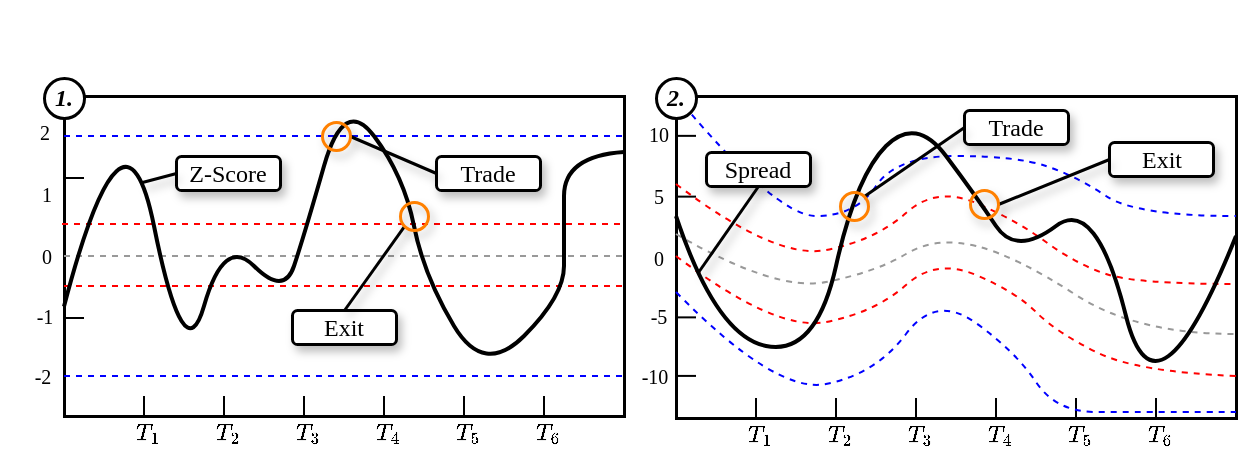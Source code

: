 <mxfile version="26.0.16">
  <diagram name="Page-1" id="EHAdgyIldZsSaKbwe6lv">
    <mxGraphModel dx="1334" dy="535" grid="1" gridSize="10" guides="1" tooltips="1" connect="1" arrows="1" fold="1" page="1" pageScale="1" pageWidth="850" pageHeight="1100" math="1" shadow="0">
      <root>
        <mxCell id="0" />
        <mxCell id="1" parent="0" />
        <mxCell id="M7XZq_vflohIha7qqGjy-84" value="" style="group;movable=1;resizable=1;rotatable=1;deletable=1;editable=1;locked=0;connectable=1;fillColor=none;strokeColor=none;dashed=1;" parent="1" vertex="1" connectable="0">
          <mxGeometry x="450" y="240" width="280" height="161" as="geometry" />
        </mxCell>
        <mxCell id="M7XZq_vflohIha7qqGjy-85" value="" style="rounded=0;whiteSpace=wrap;html=1;strokeWidth=1.5;movable=1;resizable=1;rotatable=1;deletable=1;editable=1;locked=0;connectable=1;fillColor=none;" parent="M7XZq_vflohIha7qqGjy-84" vertex="1">
          <mxGeometry width="280" height="161" as="geometry" />
        </mxCell>
        <mxCell id="M7XZq_vflohIha7qqGjy-86" value="" style="endArrow=none;html=1;rounded=0;exitX=0.25;exitY=1;exitDx=0;exitDy=0;movable=1;resizable=1;rotatable=1;deletable=1;editable=1;locked=0;connectable=1;" parent="M7XZq_vflohIha7qqGjy-84" edge="1">
          <mxGeometry width="50" height="50" relative="1" as="geometry">
            <mxPoint x="40" y="161" as="sourcePoint" />
            <mxPoint x="40" y="150.938" as="targetPoint" />
          </mxGeometry>
        </mxCell>
        <mxCell id="M7XZq_vflohIha7qqGjy-87" value="" style="endArrow=none;html=1;rounded=0;exitX=0.25;exitY=1;exitDx=0;exitDy=0;movable=1;resizable=1;rotatable=1;deletable=1;editable=1;locked=0;connectable=1;" parent="M7XZq_vflohIha7qqGjy-84" edge="1">
          <mxGeometry width="50" height="50" relative="1" as="geometry">
            <mxPoint x="80" y="161" as="sourcePoint" />
            <mxPoint x="80" y="150.938" as="targetPoint" />
          </mxGeometry>
        </mxCell>
        <mxCell id="M7XZq_vflohIha7qqGjy-88" value="" style="endArrow=none;html=1;rounded=0;exitX=0.25;exitY=1;exitDx=0;exitDy=0;movable=1;resizable=1;rotatable=1;deletable=1;editable=1;locked=0;connectable=1;" parent="M7XZq_vflohIha7qqGjy-84" edge="1">
          <mxGeometry width="50" height="50" relative="1" as="geometry">
            <mxPoint x="120" y="161" as="sourcePoint" />
            <mxPoint x="120" y="150.938" as="targetPoint" />
          </mxGeometry>
        </mxCell>
        <mxCell id="M7XZq_vflohIha7qqGjy-89" value="" style="endArrow=none;html=1;rounded=0;exitX=0.25;exitY=1;exitDx=0;exitDy=0;movable=1;resizable=1;rotatable=1;deletable=1;editable=1;locked=0;connectable=1;" parent="M7XZq_vflohIha7qqGjy-84" edge="1">
          <mxGeometry width="50" height="50" relative="1" as="geometry">
            <mxPoint x="160" y="161" as="sourcePoint" />
            <mxPoint x="160" y="150.938" as="targetPoint" />
          </mxGeometry>
        </mxCell>
        <mxCell id="M7XZq_vflohIha7qqGjy-90" value="" style="endArrow=none;html=1;rounded=0;exitX=0.25;exitY=1;exitDx=0;exitDy=0;movable=1;resizable=1;rotatable=1;deletable=1;editable=1;locked=0;connectable=1;" parent="M7XZq_vflohIha7qqGjy-84" edge="1">
          <mxGeometry width="50" height="50" relative="1" as="geometry">
            <mxPoint x="240" y="161" as="sourcePoint" />
            <mxPoint x="240" y="150.938" as="targetPoint" />
          </mxGeometry>
        </mxCell>
        <mxCell id="M7XZq_vflohIha7qqGjy-91" value="" style="endArrow=none;html=1;rounded=0;exitX=0.25;exitY=1;exitDx=0;exitDy=0;movable=1;resizable=1;rotatable=1;deletable=1;editable=1;locked=0;connectable=1;" parent="M7XZq_vflohIha7qqGjy-84" edge="1">
          <mxGeometry width="50" height="50" relative="1" as="geometry">
            <mxPoint x="200" y="161" as="sourcePoint" />
            <mxPoint x="200" y="150.938" as="targetPoint" />
          </mxGeometry>
        </mxCell>
        <mxCell id="M7XZq_vflohIha7qqGjy-96" value="" style="endArrow=none;html=1;rounded=0;exitX=0;exitY=0.25;exitDx=0;exitDy=0;movable=1;resizable=1;rotatable=1;deletable=1;editable=1;locked=0;connectable=1;" parent="M7XZq_vflohIha7qqGjy-84" edge="1">
          <mxGeometry width="50" height="50" relative="1" as="geometry">
            <mxPoint y="50.313" as="sourcePoint" />
            <mxPoint x="10" y="50.313" as="targetPoint" />
          </mxGeometry>
        </mxCell>
        <mxCell id="M7XZq_vflohIha7qqGjy-97" value="" style="endArrow=none;html=1;rounded=0;exitX=0;exitY=0.25;exitDx=0;exitDy=0;movable=1;resizable=1;rotatable=1;deletable=1;editable=1;locked=0;connectable=1;" parent="M7XZq_vflohIha7qqGjy-84" edge="1">
          <mxGeometry width="50" height="50" relative="1" as="geometry">
            <mxPoint y="110.688" as="sourcePoint" />
            <mxPoint x="10" y="110.688" as="targetPoint" />
          </mxGeometry>
        </mxCell>
        <mxCell id="M7XZq_vflohIha7qqGjy-126" value="" style="curved=1;endArrow=none;html=1;rounded=0;strokeWidth=1;startFill=0;strokeColor=#FF0000;movable=1;resizable=1;rotatable=1;deletable=1;editable=1;locked=0;connectable=1;dashed=1;" parent="1" edge="1">
          <mxGeometry width="50" height="50" relative="1" as="geometry">
            <mxPoint x="450" y="320" as="sourcePoint" />
            <mxPoint x="730" y="380" as="targetPoint" />
            <Array as="points">
              <mxPoint x="500" y="358" />
              <mxPoint x="550" y="348" />
              <mxPoint x="580" y="321" />
              <mxPoint x="620" y="338" />
              <mxPoint x="640" y="358" />
              <mxPoint x="680" y="378" />
            </Array>
          </mxGeometry>
        </mxCell>
        <mxCell id="M7XZq_vflohIha7qqGjy-127" value="" style="curved=1;endArrow=none;html=1;rounded=0;strokeWidth=1;startFill=0;strokeColor=#FF0000;movable=1;resizable=1;rotatable=1;deletable=1;editable=1;locked=0;connectable=1;dashed=1;" parent="1" edge="1">
          <mxGeometry width="50" height="50" relative="1" as="geometry">
            <mxPoint x="450" y="284" as="sourcePoint" />
            <mxPoint x="730" y="334" as="targetPoint" />
            <Array as="points">
              <mxPoint x="500" y="322" />
              <mxPoint x="550" y="312" />
              <mxPoint x="580" y="285" />
              <mxPoint x="620" y="302" />
              <mxPoint x="650" y="324" />
              <mxPoint x="680" y="334" />
            </Array>
          </mxGeometry>
        </mxCell>
        <mxCell id="M7XZq_vflohIha7qqGjy-128" value="" style="curved=1;endArrow=none;html=1;rounded=0;strokeWidth=1;startFill=0;strokeColor=#999999;movable=1;resizable=1;rotatable=1;deletable=1;editable=1;locked=0;connectable=1;dashed=1;" parent="1" edge="1">
          <mxGeometry width="50" height="50" relative="1" as="geometry">
            <mxPoint x="450" y="309" as="sourcePoint" />
            <mxPoint x="730" y="359" as="targetPoint" />
            <Array as="points">
              <mxPoint x="500" y="338" />
              <mxPoint x="550" y="328" />
              <mxPoint x="580" y="310" />
              <mxPoint x="620" y="320" />
              <mxPoint x="680" y="359" />
            </Array>
          </mxGeometry>
        </mxCell>
        <mxCell id="M7XZq_vflohIha7qqGjy-40" value="" style="group;movable=1;resizable=1;rotatable=1;deletable=1;editable=1;locked=0;connectable=1;" parent="1" vertex="1" connectable="0">
          <mxGeometry x="144" y="240" width="280" height="160" as="geometry" />
        </mxCell>
        <mxCell id="M7XZq_vflohIha7qqGjy-18" value="" style="rounded=0;whiteSpace=wrap;html=1;strokeWidth=1.5;movable=1;resizable=1;rotatable=1;deletable=1;editable=1;locked=0;connectable=1;" parent="M7XZq_vflohIha7qqGjy-40" vertex="1">
          <mxGeometry width="280" height="160" as="geometry" />
        </mxCell>
        <mxCell id="M7XZq_vflohIha7qqGjy-24" value="" style="endArrow=none;html=1;rounded=0;exitX=0.25;exitY=1;exitDx=0;exitDy=0;movable=1;resizable=1;rotatable=1;deletable=1;editable=1;locked=0;connectable=1;" parent="M7XZq_vflohIha7qqGjy-40" edge="1">
          <mxGeometry width="50" height="50" relative="1" as="geometry">
            <mxPoint x="40" y="160" as="sourcePoint" />
            <mxPoint x="40" y="150" as="targetPoint" />
          </mxGeometry>
        </mxCell>
        <mxCell id="M7XZq_vflohIha7qqGjy-25" value="" style="endArrow=none;html=1;rounded=0;exitX=0.25;exitY=1;exitDx=0;exitDy=0;movable=1;resizable=1;rotatable=1;deletable=1;editable=1;locked=0;connectable=1;" parent="M7XZq_vflohIha7qqGjy-40" edge="1">
          <mxGeometry width="50" height="50" relative="1" as="geometry">
            <mxPoint x="80" y="160" as="sourcePoint" />
            <mxPoint x="80" y="150" as="targetPoint" />
          </mxGeometry>
        </mxCell>
        <mxCell id="M7XZq_vflohIha7qqGjy-26" value="" style="endArrow=none;html=1;rounded=0;exitX=0.25;exitY=1;exitDx=0;exitDy=0;movable=1;resizable=1;rotatable=1;deletable=1;editable=1;locked=0;connectable=1;" parent="M7XZq_vflohIha7qqGjy-40" edge="1">
          <mxGeometry width="50" height="50" relative="1" as="geometry">
            <mxPoint x="120" y="160" as="sourcePoint" />
            <mxPoint x="120" y="150" as="targetPoint" />
          </mxGeometry>
        </mxCell>
        <mxCell id="M7XZq_vflohIha7qqGjy-27" value="" style="endArrow=none;html=1;rounded=0;exitX=0.25;exitY=1;exitDx=0;exitDy=0;movable=1;resizable=1;rotatable=1;deletable=1;editable=1;locked=0;connectable=1;" parent="M7XZq_vflohIha7qqGjy-40" edge="1">
          <mxGeometry width="50" height="50" relative="1" as="geometry">
            <mxPoint x="160" y="160" as="sourcePoint" />
            <mxPoint x="160" y="150" as="targetPoint" />
          </mxGeometry>
        </mxCell>
        <mxCell id="M7XZq_vflohIha7qqGjy-28" value="" style="endArrow=none;html=1;rounded=0;exitX=0.25;exitY=1;exitDx=0;exitDy=0;movable=1;resizable=1;rotatable=1;deletable=1;editable=1;locked=0;connectable=1;" parent="M7XZq_vflohIha7qqGjy-40" edge="1">
          <mxGeometry width="50" height="50" relative="1" as="geometry">
            <mxPoint x="240" y="160" as="sourcePoint" />
            <mxPoint x="240" y="150" as="targetPoint" />
          </mxGeometry>
        </mxCell>
        <mxCell id="M7XZq_vflohIha7qqGjy-29" value="" style="endArrow=none;html=1;rounded=0;exitX=0.25;exitY=1;exitDx=0;exitDy=0;movable=1;resizable=1;rotatable=1;deletable=1;editable=1;locked=0;connectable=1;" parent="M7XZq_vflohIha7qqGjy-40" edge="1">
          <mxGeometry width="50" height="50" relative="1" as="geometry">
            <mxPoint x="200" y="160" as="sourcePoint" />
            <mxPoint x="200" y="150" as="targetPoint" />
          </mxGeometry>
        </mxCell>
        <mxCell id="M7XZq_vflohIha7qqGjy-42" value="" style="endArrow=none;html=1;rounded=0;entryX=1;entryY=0.5;entryDx=0;entryDy=0;strokeWidth=1;movable=1;resizable=1;rotatable=1;deletable=1;editable=1;locked=0;connectable=1;dashed=1;strokeColor=#999999;exitX=0;exitY=0.5;exitDx=0;exitDy=0;" parent="M7XZq_vflohIha7qqGjy-40" source="M7XZq_vflohIha7qqGjy-18" target="M7XZq_vflohIha7qqGjy-18" edge="1">
          <mxGeometry width="50" height="50" relative="1" as="geometry">
            <mxPoint x="25" y="80" as="sourcePoint" />
            <mxPoint x="190" y="70" as="targetPoint" />
          </mxGeometry>
        </mxCell>
        <mxCell id="M7XZq_vflohIha7qqGjy-44" value="" style="endArrow=none;html=1;rounded=0;exitX=0;exitY=0.5;exitDx=0;exitDy=0;entryX=1;entryY=0.5;entryDx=0;entryDy=0;strokeWidth=1;dashed=1;movable=1;resizable=1;rotatable=1;deletable=1;editable=1;locked=0;connectable=1;strokeColor=#FF0000;" parent="M7XZq_vflohIha7qqGjy-40" edge="1">
          <mxGeometry width="50" height="50" relative="1" as="geometry">
            <mxPoint x="-1" y="64" as="sourcePoint" />
            <mxPoint x="279" y="64" as="targetPoint" />
          </mxGeometry>
        </mxCell>
        <mxCell id="M7XZq_vflohIha7qqGjy-43" value="" style="endArrow=none;html=1;rounded=0;exitX=0;exitY=0.5;exitDx=0;exitDy=0;entryX=1;entryY=0.5;entryDx=0;entryDy=0;strokeWidth=1;dashed=1;movable=1;resizable=1;rotatable=1;deletable=1;editable=1;locked=0;connectable=1;strokeColor=#FF0000;" parent="M7XZq_vflohIha7qqGjy-40" edge="1">
          <mxGeometry width="50" height="50" relative="1" as="geometry">
            <mxPoint y="95" as="sourcePoint" />
            <mxPoint x="280" y="95" as="targetPoint" />
          </mxGeometry>
        </mxCell>
        <mxCell id="M7XZq_vflohIha7qqGjy-74" value="" style="endArrow=none;html=1;rounded=0;exitX=0;exitY=0.25;exitDx=0;exitDy=0;movable=1;resizable=1;rotatable=1;deletable=1;editable=1;locked=0;connectable=1;" parent="M7XZq_vflohIha7qqGjy-40" edge="1">
          <mxGeometry width="50" height="50" relative="1" as="geometry">
            <mxPoint y="41" as="sourcePoint" />
            <mxPoint x="10" y="41" as="targetPoint" />
          </mxGeometry>
        </mxCell>
        <mxCell id="M7XZq_vflohIha7qqGjy-76" value="" style="endArrow=none;html=1;rounded=0;exitX=0;exitY=0.25;exitDx=0;exitDy=0;movable=1;resizable=1;rotatable=1;deletable=1;editable=1;locked=0;connectable=1;" parent="M7XZq_vflohIha7qqGjy-40" edge="1">
          <mxGeometry width="50" height="50" relative="1" as="geometry">
            <mxPoint y="111" as="sourcePoint" />
            <mxPoint x="10" y="111" as="targetPoint" />
          </mxGeometry>
        </mxCell>
        <mxCell id="M7XZq_vflohIha7qqGjy-146" value="Z-Score" style="rounded=1;whiteSpace=wrap;html=1;strokeWidth=1.5;fontFamily=Garamond;textShadow=0;shadow=1;" parent="M7XZq_vflohIha7qqGjy-40" vertex="1">
          <mxGeometry x="56" y="30" width="52" height="17" as="geometry" />
        </mxCell>
        <mxCell id="M7XZq_vflohIha7qqGjy-148" value="Trade" style="rounded=1;whiteSpace=wrap;html=1;strokeWidth=1.5;fontFamily=Garamond;textShadow=0;shadow=1;" parent="M7XZq_vflohIha7qqGjy-40" vertex="1">
          <mxGeometry x="186" y="30" width="52" height="17" as="geometry" />
        </mxCell>
        <mxCell id="M7XZq_vflohIha7qqGjy-45" value="" style="endArrow=none;html=1;rounded=0;exitX=0;exitY=0.5;exitDx=0;exitDy=0;entryX=1;entryY=0.5;entryDx=0;entryDy=0;strokeWidth=1;dashed=1;movable=1;resizable=1;rotatable=1;deletable=1;editable=1;locked=0;connectable=1;strokeColor=#0000FF;" parent="1" edge="1">
          <mxGeometry width="50" height="50" relative="1" as="geometry">
            <mxPoint x="144" y="260" as="sourcePoint" />
            <mxPoint x="424" y="260" as="targetPoint" />
          </mxGeometry>
        </mxCell>
        <mxCell id="M7XZq_vflohIha7qqGjy-41" value="" style="curved=1;endArrow=none;html=1;rounded=0;exitX=0;exitY=0.658;exitDx=0;exitDy=0;exitPerimeter=0;strokeWidth=2;startFill=0;movable=1;resizable=1;rotatable=1;deletable=1;editable=1;locked=0;connectable=1;" parent="1" source="M7XZq_vflohIha7qqGjy-18" edge="1">
          <mxGeometry width="50" height="50" relative="1" as="geometry">
            <mxPoint x="294" y="360" as="sourcePoint" />
            <mxPoint x="424" y="268" as="targetPoint" />
            <Array as="points">
              <mxPoint x="174" y="230" />
              <mxPoint x="204" y="380" />
              <mxPoint x="224" y="310" />
              <mxPoint x="254" y="340" />
              <mxPoint x="264" y="310" />
              <mxPoint x="284" y="240" />
              <mxPoint x="314" y="280" />
              <mxPoint x="324" y="330" />
              <mxPoint x="354" y="380" />
              <mxPoint x="394" y="340" />
              <mxPoint x="394" y="310" />
              <mxPoint x="394" y="270" />
            </Array>
          </mxGeometry>
        </mxCell>
        <mxCell id="M7XZq_vflohIha7qqGjy-46" value="" style="endArrow=none;html=1;rounded=0;exitX=0;exitY=0.5;exitDx=0;exitDy=0;entryX=1;entryY=0.5;entryDx=0;entryDy=0;strokeWidth=1;dashed=1;movable=1;resizable=1;rotatable=1;deletable=1;editable=1;locked=0;connectable=1;strokeColor=#0000FF;" parent="1" edge="1">
          <mxGeometry width="50" height="50" relative="1" as="geometry">
            <mxPoint x="144" y="380" as="sourcePoint" />
            <mxPoint x="424" y="380" as="targetPoint" />
          </mxGeometry>
        </mxCell>
        <mxCell id="M7XZq_vflohIha7qqGjy-55" value="$$T_1$$" style="text;html=1;align=center;verticalAlign=middle;whiteSpace=wrap;rounded=0;fontSize=10;" parent="1" vertex="1">
          <mxGeometry x="171" y="400" width="31" height="18" as="geometry" />
        </mxCell>
        <mxCell id="M7XZq_vflohIha7qqGjy-56" value="$$T_2$$" style="text;html=1;align=center;verticalAlign=middle;whiteSpace=wrap;rounded=0;fontSize=10;" parent="1" vertex="1">
          <mxGeometry x="211" y="400" width="31" height="18" as="geometry" />
        </mxCell>
        <mxCell id="M7XZq_vflohIha7qqGjy-57" value="$$T_3$$" style="text;html=1;align=center;verticalAlign=middle;whiteSpace=wrap;rounded=0;fontSize=10;" parent="1" vertex="1">
          <mxGeometry x="251" y="400" width="31" height="18" as="geometry" />
        </mxCell>
        <mxCell id="M7XZq_vflohIha7qqGjy-58" value="$$T_4$$" style="text;html=1;align=center;verticalAlign=middle;whiteSpace=wrap;rounded=0;fontSize=10;" parent="1" vertex="1">
          <mxGeometry x="291" y="400" width="31" height="18" as="geometry" />
        </mxCell>
        <mxCell id="M7XZq_vflohIha7qqGjy-59" value="$$T_5$$" style="text;html=1;align=center;verticalAlign=middle;whiteSpace=wrap;rounded=0;fontSize=10;" parent="1" vertex="1">
          <mxGeometry x="331" y="400" width="31" height="18" as="geometry" />
        </mxCell>
        <mxCell id="M7XZq_vflohIha7qqGjy-60" value="$$T_6$$" style="text;html=1;align=center;verticalAlign=middle;whiteSpace=wrap;rounded=0;fontSize=10;" parent="1" vertex="1">
          <mxGeometry x="371" y="400" width="31" height="18" as="geometry" />
        </mxCell>
        <mxCell id="M7XZq_vflohIha7qqGjy-71" value="2" style="text;html=1;align=center;verticalAlign=middle;whiteSpace=wrap;rounded=0;fontSize=10;fontFamily=Garamond;" parent="1" vertex="1">
          <mxGeometry x="124" y="249" width="21" height="18" as="geometry" />
        </mxCell>
        <mxCell id="M7XZq_vflohIha7qqGjy-81" style="edgeStyle=orthogonalEdgeStyle;rounded=0;orthogonalLoop=1;jettySize=auto;html=1;exitX=0;exitY=0.25;exitDx=0;exitDy=0;entryX=0.026;entryY=0.239;entryDx=0;entryDy=0;entryPerimeter=0;" parent="1" edge="1">
          <mxGeometry relative="1" as="geometry">
            <mxPoint x="120" y="315.5" as="sourcePoint" />
            <mxPoint x="120.806" y="315.302" as="targetPoint" />
          </mxGeometry>
        </mxCell>
        <mxCell id="M7XZq_vflohIha7qqGjy-83" style="edgeStyle=orthogonalEdgeStyle;rounded=0;orthogonalLoop=1;jettySize=auto;html=1;exitX=0.25;exitY=0;exitDx=0;exitDy=0;entryX=0;entryY=0.75;entryDx=0;entryDy=0;" parent="1" edge="1">
          <mxGeometry relative="1" as="geometry">
            <mxPoint x="410.25" y="200" as="sourcePoint" />
            <mxPoint x="410" y="200.75" as="targetPoint" />
          </mxGeometry>
        </mxCell>
        <mxCell id="M7XZq_vflohIha7qqGjy-108" value="$$T_1$$" style="text;html=1;align=center;verticalAlign=middle;whiteSpace=wrap;rounded=0;fontSize=10;movable=1;resizable=1;rotatable=1;deletable=1;editable=1;locked=0;connectable=1;" parent="1" vertex="1">
          <mxGeometry x="477" y="401" width="31" height="18" as="geometry" />
        </mxCell>
        <mxCell id="M7XZq_vflohIha7qqGjy-109" value="$$T_2$$" style="text;html=1;align=center;verticalAlign=middle;whiteSpace=wrap;rounded=0;fontSize=10;movable=1;resizable=1;rotatable=1;deletable=1;editable=1;locked=0;connectable=1;" parent="1" vertex="1">
          <mxGeometry x="517" y="401" width="31" height="18" as="geometry" />
        </mxCell>
        <mxCell id="M7XZq_vflohIha7qqGjy-110" value="$$T_3$$" style="text;html=1;align=center;verticalAlign=middle;whiteSpace=wrap;rounded=0;fontSize=10;movable=1;resizable=1;rotatable=1;deletable=1;editable=1;locked=0;connectable=1;" parent="1" vertex="1">
          <mxGeometry x="557" y="401" width="31" height="18" as="geometry" />
        </mxCell>
        <mxCell id="M7XZq_vflohIha7qqGjy-111" value="$$T_4$$" style="text;html=1;align=center;verticalAlign=middle;whiteSpace=wrap;rounded=0;fontSize=10;movable=1;resizable=1;rotatable=1;deletable=1;editable=1;locked=0;connectable=1;" parent="1" vertex="1">
          <mxGeometry x="597" y="401" width="31" height="18" as="geometry" />
        </mxCell>
        <mxCell id="M7XZq_vflohIha7qqGjy-112" value="$$T_5$$" style="text;html=1;align=center;verticalAlign=middle;whiteSpace=wrap;rounded=0;fontSize=10;movable=1;resizable=1;rotatable=1;deletable=1;editable=1;locked=0;connectable=1;" parent="1" vertex="1">
          <mxGeometry x="637" y="401" width="31" height="18" as="geometry" />
        </mxCell>
        <mxCell id="M7XZq_vflohIha7qqGjy-113" value="$$T_6$$" style="text;html=1;align=center;verticalAlign=middle;whiteSpace=wrap;rounded=0;fontSize=10;movable=1;resizable=1;rotatable=1;deletable=1;editable=1;locked=0;connectable=1;" parent="1" vertex="1">
          <mxGeometry x="677" y="401" width="31" height="18" as="geometry" />
        </mxCell>
        <mxCell id="M7XZq_vflohIha7qqGjy-114" value="-10" style="text;html=1;align=center;verticalAlign=middle;whiteSpace=wrap;rounded=0;fontSize=10;fontFamily=Garamond;" parent="1" vertex="1">
          <mxGeometry x="424" y="371" width="31" height="18" as="geometry" />
        </mxCell>
        <mxCell id="M7XZq_vflohIha7qqGjy-115" value="10" style="text;html=1;align=center;verticalAlign=middle;whiteSpace=wrap;rounded=0;fontSize=10;fontFamily=Garamond;" parent="1" vertex="1">
          <mxGeometry x="426" y="250" width="31" height="18" as="geometry" />
        </mxCell>
        <mxCell id="M7XZq_vflohIha7qqGjy-116" value="-5" style="text;html=1;align=center;verticalAlign=middle;whiteSpace=wrap;rounded=0;fontSize=10;fontFamily=Garamond;" parent="1" vertex="1">
          <mxGeometry x="426" y="341" width="31" height="18" as="geometry" />
        </mxCell>
        <mxCell id="M7XZq_vflohIha7qqGjy-117" value="0" style="text;html=1;align=center;verticalAlign=middle;whiteSpace=wrap;rounded=0;fontSize=10;fontFamily=Garamond;" parent="1" vertex="1">
          <mxGeometry x="426" y="312" width="31" height="18" as="geometry" />
        </mxCell>
        <mxCell id="M7XZq_vflohIha7qqGjy-118" value="5" style="text;html=1;align=center;verticalAlign=middle;whiteSpace=wrap;rounded=0;fontSize=10;fontFamily=Garamond;" parent="1" vertex="1">
          <mxGeometry x="426" y="281" width="31" height="18" as="geometry" />
        </mxCell>
        <mxCell id="M7XZq_vflohIha7qqGjy-119" style="edgeStyle=orthogonalEdgeStyle;rounded=0;orthogonalLoop=1;jettySize=auto;html=1;exitX=0;exitY=0.25;exitDx=0;exitDy=0;entryX=0.026;entryY=0.239;entryDx=0;entryDy=0;entryPerimeter=0;movable=1;resizable=1;rotatable=1;deletable=1;editable=1;locked=0;connectable=1;" parent="1" edge="1">
          <mxGeometry relative="1" as="geometry">
            <mxPoint x="450" y="316.5" as="sourcePoint" />
            <mxPoint x="450.806" y="316.302" as="targetPoint" />
          </mxGeometry>
        </mxCell>
        <mxCell id="M7XZq_vflohIha7qqGjy-123" value="" style="curved=1;endArrow=none;html=1;rounded=0;strokeWidth=1;startFill=0;movable=1;resizable=1;rotatable=1;deletable=1;editable=1;locked=0;connectable=1;strokeColor=#0000FF;dashed=1;" parent="1" edge="1">
          <mxGeometry width="50" height="50" relative="1" as="geometry">
            <mxPoint x="450" y="240" as="sourcePoint" />
            <mxPoint x="730" y="300" as="targetPoint" />
            <Array as="points">
              <mxPoint x="500" y="300" />
              <mxPoint x="540" y="300" />
              <mxPoint x="560" y="270" />
              <mxPoint x="620" y="270" />
              <mxPoint x="650" y="280" />
              <mxPoint x="680" y="300" />
            </Array>
          </mxGeometry>
        </mxCell>
        <mxCell id="M7XZq_vflohIha7qqGjy-124" value="" style="curved=1;endArrow=none;html=1;rounded=0;strokeWidth=1;startFill=0;movable=1;resizable=1;rotatable=1;deletable=1;editable=1;locked=0;connectable=1;strokeColor=#0000FF;dashed=1;" parent="1" edge="1">
          <mxGeometry width="50" height="50" relative="1" as="geometry">
            <mxPoint x="450" y="338" as="sourcePoint" />
            <mxPoint x="730" y="398" as="targetPoint" />
            <Array as="points">
              <mxPoint x="500" y="389" />
              <mxPoint x="550" y="379" />
              <mxPoint x="580" y="339" />
              <mxPoint x="620" y="368" />
              <mxPoint x="640" y="398" />
              <mxPoint x="680" y="398" />
            </Array>
          </mxGeometry>
        </mxCell>
        <mxCell id="M7XZq_vflohIha7qqGjy-130" value="" style="curved=1;endArrow=none;html=1;rounded=0;strokeWidth=2;startFill=0;movable=1;resizable=1;rotatable=1;deletable=1;editable=1;locked=0;connectable=1;" parent="1" edge="1">
          <mxGeometry width="50" height="50" relative="1" as="geometry">
            <mxPoint x="450" y="300" as="sourcePoint" />
            <mxPoint x="730" y="310" as="targetPoint" />
            <Array as="points">
              <mxPoint x="470" y="360" />
              <mxPoint x="520" y="370" />
              <mxPoint x="540" y="280" />
              <mxPoint x="570" y="250" />
              <mxPoint x="600" y="290" />
              <mxPoint x="620" y="320" />
              <mxPoint x="660" y="290" />
              <mxPoint x="690" y="410" />
            </Array>
          </mxGeometry>
        </mxCell>
        <mxCell id="M7XZq_vflohIha7qqGjy-132" value="Spread" style="rounded=1;whiteSpace=wrap;html=1;strokeWidth=1.5;fontFamily=Garamond;textShadow=0;shadow=1;movable=1;resizable=1;rotatable=1;deletable=1;editable=1;locked=0;connectable=1;" parent="1" vertex="1">
          <mxGeometry x="465" y="268" width="52" height="17" as="geometry" />
        </mxCell>
        <mxCell id="M7XZq_vflohIha7qqGjy-133" value="" style="endArrow=none;html=1;rounded=0;strokeWidth=1.5;entryX=0.5;entryY=1;entryDx=0;entryDy=0;shadow=1;movable=1;resizable=1;rotatable=1;deletable=1;editable=1;locked=0;connectable=1;" parent="1" target="M7XZq_vflohIha7qqGjy-132" edge="1">
          <mxGeometry width="50" height="50" relative="1" as="geometry">
            <mxPoint x="461" y="328" as="sourcePoint" />
            <mxPoint x="510" y="190" as="targetPoint" />
          </mxGeometry>
        </mxCell>
        <mxCell id="M7XZq_vflohIha7qqGjy-135" value="Trade" style="rounded=1;whiteSpace=wrap;html=1;strokeWidth=1.5;fontFamily=Garamond;textShadow=0;shadow=1;movable=1;resizable=1;rotatable=1;deletable=1;editable=1;locked=0;connectable=1;" parent="1" vertex="1">
          <mxGeometry x="594" y="247" width="52" height="17" as="geometry" />
        </mxCell>
        <mxCell id="M7XZq_vflohIha7qqGjy-136" value="" style="endArrow=none;html=1;rounded=0;strokeWidth=1.5;entryX=0;entryY=0.5;entryDx=0;entryDy=0;shadow=1;exitX=1;exitY=0;exitDx=0;exitDy=0;movable=1;resizable=1;rotatable=1;deletable=1;editable=1;locked=0;connectable=1;" parent="1" source="M7XZq_vflohIha7qqGjy-134" target="M7XZq_vflohIha7qqGjy-135" edge="1">
          <mxGeometry width="50" height="50" relative="1" as="geometry">
            <mxPoint x="546" y="293" as="sourcePoint" />
            <mxPoint x="576" y="250" as="targetPoint" />
          </mxGeometry>
        </mxCell>
        <mxCell id="M7XZq_vflohIha7qqGjy-134" value="" style="ellipse;whiteSpace=wrap;html=1;aspect=fixed;strokeWidth=1.5;fillColor=none;strokeColor=#FF8000;movable=1;resizable=1;rotatable=1;deletable=1;editable=1;locked=0;connectable=1;shadow=1;" parent="1" vertex="1">
          <mxGeometry x="532" y="288" width="14" height="14" as="geometry" />
        </mxCell>
        <mxCell id="M7XZq_vflohIha7qqGjy-139" value="Exit" style="rounded=1;whiteSpace=wrap;html=1;strokeWidth=1.5;fontFamily=Garamond;textShadow=0;shadow=1;movable=1;resizable=1;rotatable=1;deletable=1;editable=1;locked=0;connectable=1;" parent="1" vertex="1">
          <mxGeometry x="666.5" y="263" width="52" height="17" as="geometry" />
        </mxCell>
        <mxCell id="M7XZq_vflohIha7qqGjy-140" value="" style="endArrow=none;html=1;rounded=0;strokeWidth=1.5;entryX=0;entryY=0.5;entryDx=0;entryDy=0;shadow=1;exitX=1;exitY=0.5;exitDx=0;exitDy=0;movable=1;resizable=1;rotatable=1;deletable=1;editable=1;locked=0;connectable=1;" parent="1" source="M7XZq_vflohIha7qqGjy-137" target="M7XZq_vflohIha7qqGjy-139" edge="1">
          <mxGeometry width="50" height="50" relative="1" as="geometry">
            <mxPoint x="554" y="300" as="sourcePoint" />
            <mxPoint x="604" y="266" as="targetPoint" />
          </mxGeometry>
        </mxCell>
        <mxCell id="M7XZq_vflohIha7qqGjy-137" value="" style="ellipse;whiteSpace=wrap;html=1;aspect=fixed;strokeWidth=1.5;fillColor=none;strokeColor=#FF8000;movable=1;resizable=1;rotatable=1;deletable=1;editable=1;locked=0;connectable=1;shadow=1;" parent="1" vertex="1">
          <mxGeometry x="597" y="287" width="14" height="14" as="geometry" />
        </mxCell>
        <mxCell id="M7XZq_vflohIha7qqGjy-147" value="" style="endArrow=none;html=1;rounded=0;strokeWidth=1.5;entryX=0;entryY=0.5;entryDx=0;entryDy=0;shadow=1;" parent="1" target="M7XZq_vflohIha7qqGjy-146" edge="1">
          <mxGeometry width="50" height="50" relative="1" as="geometry">
            <mxPoint x="183" y="283" as="sourcePoint" />
            <mxPoint x="501" y="295" as="targetPoint" />
          </mxGeometry>
        </mxCell>
        <mxCell id="M7XZq_vflohIha7qqGjy-150" value="" style="endArrow=none;html=1;rounded=0;strokeWidth=1.5;entryX=0;entryY=0.5;entryDx=0;entryDy=0;shadow=1;exitX=1;exitY=0.5;exitDx=0;exitDy=0;" parent="1" source="M7XZq_vflohIha7qqGjy-49" target="M7XZq_vflohIha7qqGjy-148" edge="1">
          <mxGeometry width="50" height="50" relative="1" as="geometry">
            <mxPoint x="290" y="254" as="sourcePoint" />
            <mxPoint x="340" y="220" as="targetPoint" />
          </mxGeometry>
        </mxCell>
        <mxCell id="M7XZq_vflohIha7qqGjy-149" value="Exit" style="rounded=1;whiteSpace=wrap;html=1;strokeWidth=1.5;fontFamily=Garamond;textShadow=0;shadow=1;" parent="1" vertex="1">
          <mxGeometry x="258" y="347" width="52" height="17" as="geometry" />
        </mxCell>
        <mxCell id="M7XZq_vflohIha7qqGjy-49" value="" style="ellipse;whiteSpace=wrap;html=1;aspect=fixed;strokeWidth=1.5;fillColor=none;strokeColor=#FF8000;movable=1;resizable=1;rotatable=1;deletable=1;editable=1;locked=0;connectable=1;shadow=1;" parent="1" vertex="1">
          <mxGeometry x="273" y="253" width="14" height="14" as="geometry" />
        </mxCell>
        <mxCell id="M7XZq_vflohIha7qqGjy-151" value="" style="endArrow=none;html=1;rounded=0;strokeWidth=1.5;entryX=0;entryY=1;entryDx=0;entryDy=0;shadow=1;exitX=0.5;exitY=0;exitDx=0;exitDy=0;" parent="1" source="M7XZq_vflohIha7qqGjy-149" target="M7XZq_vflohIha7qqGjy-52" edge="1">
          <mxGeometry width="50" height="50" relative="1" as="geometry">
            <mxPoint x="471" y="338" as="sourcePoint" />
            <mxPoint x="501" y="295" as="targetPoint" />
          </mxGeometry>
        </mxCell>
        <mxCell id="M7XZq_vflohIha7qqGjy-52" value="" style="ellipse;whiteSpace=wrap;html=1;aspect=fixed;strokeWidth=1.5;fillColor=none;strokeColor=#FF8000;movable=1;resizable=1;rotatable=1;deletable=1;editable=1;locked=0;connectable=1;shadow=1;" parent="1" vertex="1">
          <mxGeometry x="312" y="293" width="14" height="14" as="geometry" />
        </mxCell>
        <mxCell id="M7XZq_vflohIha7qqGjy-153" value="" style="endArrow=none;html=1;rounded=0;exitX=0;exitY=0.25;exitDx=0;exitDy=0;movable=1;resizable=1;rotatable=1;deletable=1;editable=1;locked=0;connectable=1;" parent="1" edge="1">
          <mxGeometry width="50" height="50" relative="1" as="geometry">
            <mxPoint x="450" y="379.957" as="sourcePoint" />
            <mxPoint x="460" y="379.957" as="targetPoint" />
          </mxGeometry>
        </mxCell>
        <mxCell id="M7XZq_vflohIha7qqGjy-154" value="" style="endArrow=none;html=1;rounded=0;exitX=0;exitY=0.25;exitDx=0;exitDy=0;movable=1;resizable=1;rotatable=1;deletable=1;editable=1;locked=0;connectable=1;" parent="1" edge="1">
          <mxGeometry width="50" height="50" relative="1" as="geometry">
            <mxPoint x="450" y="259.928" as="sourcePoint" />
            <mxPoint x="460" y="259.928" as="targetPoint" />
          </mxGeometry>
        </mxCell>
        <mxCell id="M7XZq_vflohIha7qqGjy-155" value="&lt;font face=&quot;Garamond&quot;&gt;&lt;i&gt;&lt;b&gt;1.&lt;/b&gt;&lt;/i&gt;&lt;/font&gt;" style="ellipse;whiteSpace=wrap;html=1;aspect=fixed;strokeWidth=1.5;" parent="1" vertex="1">
          <mxGeometry x="134" y="231" width="20" height="20" as="geometry" />
        </mxCell>
        <mxCell id="M7XZq_vflohIha7qqGjy-156" value="&lt;font face=&quot;Garamond&quot;&gt;&lt;i&gt;&lt;b&gt;2.&lt;/b&gt;&lt;/i&gt;&lt;/font&gt;" style="ellipse;whiteSpace=wrap;html=1;aspect=fixed;strokeWidth=1.5;" parent="1" vertex="1">
          <mxGeometry x="440" y="231" width="20" height="20" as="geometry" />
        </mxCell>
        <mxCell id="4QPakmNnpR2_aEZyrnQ1-1" value="1" style="text;html=1;align=center;verticalAlign=middle;whiteSpace=wrap;rounded=0;fontSize=10;fontFamily=Garamond;" vertex="1" parent="1">
          <mxGeometry x="125" y="280" width="21" height="18" as="geometry" />
        </mxCell>
        <mxCell id="4QPakmNnpR2_aEZyrnQ1-2" value="0" style="text;html=1;align=center;verticalAlign=middle;whiteSpace=wrap;rounded=0;fontSize=10;fontFamily=Garamond;" vertex="1" parent="1">
          <mxGeometry x="125" y="311" width="21" height="18" as="geometry" />
        </mxCell>
        <mxCell id="4QPakmNnpR2_aEZyrnQ1-3" value="-1" style="text;html=1;align=center;verticalAlign=middle;whiteSpace=wrap;rounded=0;fontSize=10;fontFamily=Garamond;" vertex="1" parent="1">
          <mxGeometry x="124" y="341" width="21" height="18" as="geometry" />
        </mxCell>
        <mxCell id="4QPakmNnpR2_aEZyrnQ1-4" value="-2" style="text;html=1;align=center;verticalAlign=middle;whiteSpace=wrap;rounded=0;fontSize=10;fontFamily=Garamond;" vertex="1" parent="1">
          <mxGeometry x="123" y="371" width="21" height="18" as="geometry" />
        </mxCell>
      </root>
    </mxGraphModel>
  </diagram>
</mxfile>
